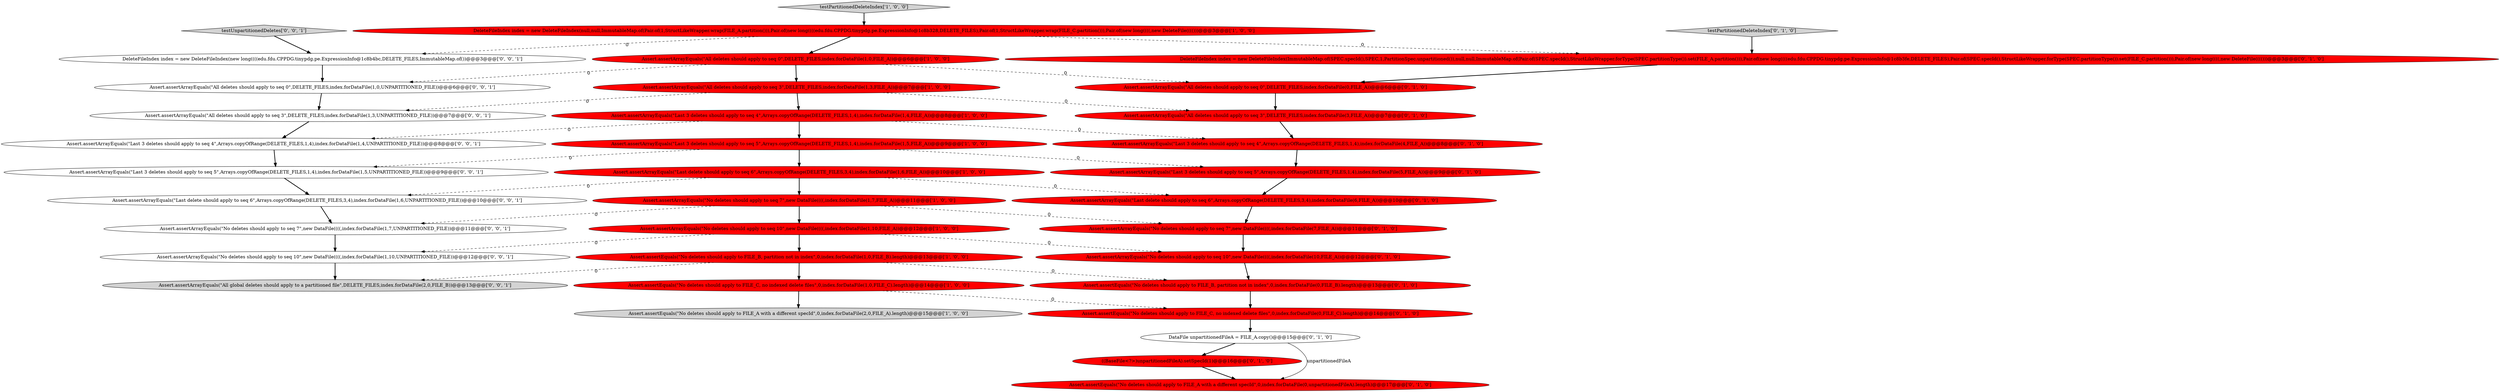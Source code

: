 digraph {
0 [style = filled, label = "DeleteFileIndex index = new DeleteFileIndex(null,null,ImmutableMap.of(Pair.of(1,StructLikeWrapper.wrap(FILE_A.partition())),Pair.of(new long((((edu.fdu.CPPDG.tinypdg.pe.ExpressionInfo@1c8b328,DELETE_FILES),Pair.of(1,StructLikeWrapper.wrap(FILE_C.partition())),Pair.of(new long((((,new DeleteFile(((()))@@@3@@@['1', '0', '0']", fillcolor = red, shape = ellipse image = "AAA1AAABBB1BBB"];
7 [style = filled, label = "Assert.assertEquals(\"No deletes should apply to FILE_A with a different specId\",0,index.forDataFile(2,0,FILE_A).length)@@@15@@@['1', '0', '0']", fillcolor = lightgray, shape = ellipse image = "AAA0AAABBB1BBB"];
19 [style = filled, label = "Assert.assertArrayEquals(\"Last 3 deletes should apply to seq 4\",Arrays.copyOfRange(DELETE_FILES,1,4),index.forDataFile(4,FILE_A))@@@8@@@['0', '1', '0']", fillcolor = red, shape = ellipse image = "AAA1AAABBB2BBB"];
32 [style = filled, label = "DeleteFileIndex index = new DeleteFileIndex(new long((((edu.fdu.CPPDG.tinypdg.pe.ExpressionInfo@1c8b4bc,DELETE_FILES,ImmutableMap.of())@@@3@@@['0', '0', '1']", fillcolor = white, shape = ellipse image = "AAA0AAABBB3BBB"];
13 [style = filled, label = "testPartitionedDeleteIndex['0', '1', '0']", fillcolor = lightgray, shape = diamond image = "AAA0AAABBB2BBB"];
28 [style = filled, label = "Assert.assertArrayEquals(\"Last 3 deletes should apply to seq 4\",Arrays.copyOfRange(DELETE_FILES,1,4),index.forDataFile(1,4,UNPARTITIONED_FILE))@@@8@@@['0', '0', '1']", fillcolor = white, shape = ellipse image = "AAA0AAABBB3BBB"];
5 [style = filled, label = "Assert.assertEquals(\"No deletes should apply to FILE_C, no indexed delete files\",0,index.forDataFile(1,0,FILE_C).length)@@@14@@@['1', '0', '0']", fillcolor = red, shape = ellipse image = "AAA1AAABBB1BBB"];
29 [style = filled, label = "Assert.assertArrayEquals(\"No deletes should apply to seq 7\",new DataFile((((,index.forDataFile(1,7,UNPARTITIONED_FILE))@@@11@@@['0', '0', '1']", fillcolor = white, shape = ellipse image = "AAA0AAABBB3BBB"];
8 [style = filled, label = "testPartitionedDeleteIndex['1', '0', '0']", fillcolor = lightgray, shape = diamond image = "AAA0AAABBB1BBB"];
35 [style = filled, label = "Assert.assertArrayEquals(\"Last 3 deletes should apply to seq 5\",Arrays.copyOfRange(DELETE_FILES,1,4),index.forDataFile(1,5,UNPARTITIONED_FILE))@@@9@@@['0', '0', '1']", fillcolor = white, shape = ellipse image = "AAA0AAABBB3BBB"];
26 [style = filled, label = "Assert.assertArrayEquals(\"All deletes should apply to seq 3\",DELETE_FILES,index.forDataFile(1,3,UNPARTITIONED_FILE))@@@7@@@['0', '0', '1']", fillcolor = white, shape = ellipse image = "AAA0AAABBB3BBB"];
11 [style = filled, label = "Assert.assertArrayEquals(\"Last 3 deletes should apply to seq 4\",Arrays.copyOfRange(DELETE_FILES,1,4),index.forDataFile(1,4,FILE_A))@@@8@@@['1', '0', '0']", fillcolor = red, shape = ellipse image = "AAA1AAABBB1BBB"];
25 [style = filled, label = "Assert.assertArrayEquals(\"Last delete should apply to seq 6\",Arrays.copyOfRange(DELETE_FILES,3,4),index.forDataFile(6,FILE_A))@@@10@@@['0', '1', '0']", fillcolor = red, shape = ellipse image = "AAA1AAABBB2BBB"];
27 [style = filled, label = "Assert.assertArrayEquals(\"All global deletes should apply to a partitioned file\",DELETE_FILES,index.forDataFile(2,0,FILE_B))@@@13@@@['0', '0', '1']", fillcolor = lightgray, shape = ellipse image = "AAA0AAABBB3BBB"];
20 [style = filled, label = "Assert.assertArrayEquals(\"All deletes should apply to seq 0\",DELETE_FILES,index.forDataFile(0,FILE_A))@@@6@@@['0', '1', '0']", fillcolor = red, shape = ellipse image = "AAA1AAABBB2BBB"];
30 [style = filled, label = "Assert.assertArrayEquals(\"No deletes should apply to seq 10\",new DataFile((((,index.forDataFile(1,10,UNPARTITIONED_FILE))@@@12@@@['0', '0', '1']", fillcolor = white, shape = ellipse image = "AAA0AAABBB3BBB"];
10 [style = filled, label = "Assert.assertArrayEquals(\"Last 3 deletes should apply to seq 5\",Arrays.copyOfRange(DELETE_FILES,1,4),index.forDataFile(1,5,FILE_A))@@@9@@@['1', '0', '0']", fillcolor = red, shape = ellipse image = "AAA1AAABBB1BBB"];
21 [style = filled, label = "DeleteFileIndex index = new DeleteFileIndex(ImmutableMap.of(SPEC.specId(),SPEC,1,PartitionSpec.unpartitioned()),null,null,ImmutableMap.of(Pair.of(SPEC.specId(),StructLikeWrapper.forType(SPEC.partitionType()).set(FILE_A.partition())),Pair.of(new long((((edu.fdu.CPPDG.tinypdg.pe.ExpressionInfo@1c8b3fe,DELETE_FILES),Pair.of(SPEC.specId(),StructLikeWrapper.forType(SPEC.partitionType()).set(FILE_C.partition())),Pair.of(new long((((,new DeleteFile(((()))@@@3@@@['0', '1', '0']", fillcolor = red, shape = ellipse image = "AAA1AAABBB2BBB"];
1 [style = filled, label = "Assert.assertArrayEquals(\"Last delete should apply to seq 6\",Arrays.copyOfRange(DELETE_FILES,3,4),index.forDataFile(1,6,FILE_A))@@@10@@@['1', '0', '0']", fillcolor = red, shape = ellipse image = "AAA1AAABBB1BBB"];
23 [style = filled, label = "Assert.assertEquals(\"No deletes should apply to FILE_C, no indexed delete files\",0,index.forDataFile(0,FILE_C).length)@@@14@@@['0', '1', '0']", fillcolor = red, shape = ellipse image = "AAA1AAABBB2BBB"];
14 [style = filled, label = "((BaseFile<?>)unpartitionedFileA).setSpecId(1)@@@16@@@['0', '1', '0']", fillcolor = red, shape = ellipse image = "AAA1AAABBB2BBB"];
9 [style = filled, label = "Assert.assertArrayEquals(\"No deletes should apply to seq 10\",new DataFile((((,index.forDataFile(1,10,FILE_A))@@@12@@@['1', '0', '0']", fillcolor = red, shape = ellipse image = "AAA1AAABBB1BBB"];
15 [style = filled, label = "Assert.assertArrayEquals(\"Last 3 deletes should apply to seq 5\",Arrays.copyOfRange(DELETE_FILES,1,4),index.forDataFile(5,FILE_A))@@@9@@@['0', '1', '0']", fillcolor = red, shape = ellipse image = "AAA1AAABBB2BBB"];
33 [style = filled, label = "testUnpartitionedDeletes['0', '0', '1']", fillcolor = lightgray, shape = diamond image = "AAA0AAABBB3BBB"];
16 [style = filled, label = "Assert.assertEquals(\"No deletes should apply to FILE_B, partition not in index\",0,index.forDataFile(0,FILE_B).length)@@@13@@@['0', '1', '0']", fillcolor = red, shape = ellipse image = "AAA1AAABBB2BBB"];
17 [style = filled, label = "Assert.assertArrayEquals(\"All deletes should apply to seq 3\",DELETE_FILES,index.forDataFile(3,FILE_A))@@@7@@@['0', '1', '0']", fillcolor = red, shape = ellipse image = "AAA1AAABBB2BBB"];
4 [style = filled, label = "Assert.assertArrayEquals(\"All deletes should apply to seq 3\",DELETE_FILES,index.forDataFile(1,3,FILE_A))@@@7@@@['1', '0', '0']", fillcolor = red, shape = ellipse image = "AAA1AAABBB1BBB"];
6 [style = filled, label = "Assert.assertArrayEquals(\"All deletes should apply to seq 0\",DELETE_FILES,index.forDataFile(1,0,FILE_A))@@@6@@@['1', '0', '0']", fillcolor = red, shape = ellipse image = "AAA1AAABBB1BBB"];
2 [style = filled, label = "Assert.assertEquals(\"No deletes should apply to FILE_B, partition not in index\",0,index.forDataFile(1,0,FILE_B).length)@@@13@@@['1', '0', '0']", fillcolor = red, shape = ellipse image = "AAA1AAABBB1BBB"];
12 [style = filled, label = "DataFile unpartitionedFileA = FILE_A.copy()@@@15@@@['0', '1', '0']", fillcolor = white, shape = ellipse image = "AAA0AAABBB2BBB"];
22 [style = filled, label = "Assert.assertArrayEquals(\"No deletes should apply to seq 10\",new DataFile((((,index.forDataFile(10,FILE_A))@@@12@@@['0', '1', '0']", fillcolor = red, shape = ellipse image = "AAA1AAABBB2BBB"];
34 [style = filled, label = "Assert.assertArrayEquals(\"All deletes should apply to seq 0\",DELETE_FILES,index.forDataFile(1,0,UNPARTITIONED_FILE))@@@6@@@['0', '0', '1']", fillcolor = white, shape = ellipse image = "AAA0AAABBB3BBB"];
31 [style = filled, label = "Assert.assertArrayEquals(\"Last delete should apply to seq 6\",Arrays.copyOfRange(DELETE_FILES,3,4),index.forDataFile(1,6,UNPARTITIONED_FILE))@@@10@@@['0', '0', '1']", fillcolor = white, shape = ellipse image = "AAA0AAABBB3BBB"];
24 [style = filled, label = "Assert.assertArrayEquals(\"No deletes should apply to seq 7\",new DataFile((((,index.forDataFile(7,FILE_A))@@@11@@@['0', '1', '0']", fillcolor = red, shape = ellipse image = "AAA1AAABBB2BBB"];
18 [style = filled, label = "Assert.assertEquals(\"No deletes should apply to FILE_A with a different specId\",0,index.forDataFile(0,unpartitionedFileA).length)@@@17@@@['0', '1', '0']", fillcolor = red, shape = ellipse image = "AAA1AAABBB2BBB"];
3 [style = filled, label = "Assert.assertArrayEquals(\"No deletes should apply to seq 7\",new DataFile((((,index.forDataFile(1,7,FILE_A))@@@11@@@['1', '0', '0']", fillcolor = red, shape = ellipse image = "AAA1AAABBB1BBB"];
3->29 [style = dashed, label="0"];
10->15 [style = dashed, label="0"];
35->31 [style = bold, label=""];
20->17 [style = bold, label=""];
29->30 [style = bold, label=""];
4->17 [style = dashed, label="0"];
0->6 [style = bold, label=""];
9->2 [style = bold, label=""];
15->25 [style = bold, label=""];
22->16 [style = bold, label=""];
6->20 [style = dashed, label="0"];
5->23 [style = dashed, label="0"];
1->31 [style = dashed, label="0"];
3->24 [style = dashed, label="0"];
30->27 [style = bold, label=""];
0->32 [style = dashed, label="0"];
1->3 [style = bold, label=""];
2->27 [style = dashed, label="0"];
31->29 [style = bold, label=""];
9->22 [style = dashed, label="0"];
32->34 [style = bold, label=""];
16->23 [style = bold, label=""];
6->34 [style = dashed, label="0"];
4->26 [style = dashed, label="0"];
24->22 [style = bold, label=""];
17->19 [style = bold, label=""];
8->0 [style = bold, label=""];
3->9 [style = bold, label=""];
11->28 [style = dashed, label="0"];
6->4 [style = bold, label=""];
25->24 [style = bold, label=""];
28->35 [style = bold, label=""];
21->20 [style = bold, label=""];
34->26 [style = bold, label=""];
11->19 [style = dashed, label="0"];
11->10 [style = bold, label=""];
0->21 [style = dashed, label="0"];
2->16 [style = dashed, label="0"];
12->14 [style = bold, label=""];
5->7 [style = bold, label=""];
33->32 [style = bold, label=""];
14->18 [style = bold, label=""];
23->12 [style = bold, label=""];
26->28 [style = bold, label=""];
19->15 [style = bold, label=""];
12->18 [style = solid, label="unpartitionedFileA"];
4->11 [style = bold, label=""];
10->1 [style = bold, label=""];
13->21 [style = bold, label=""];
1->25 [style = dashed, label="0"];
10->35 [style = dashed, label="0"];
9->30 [style = dashed, label="0"];
2->5 [style = bold, label=""];
}
